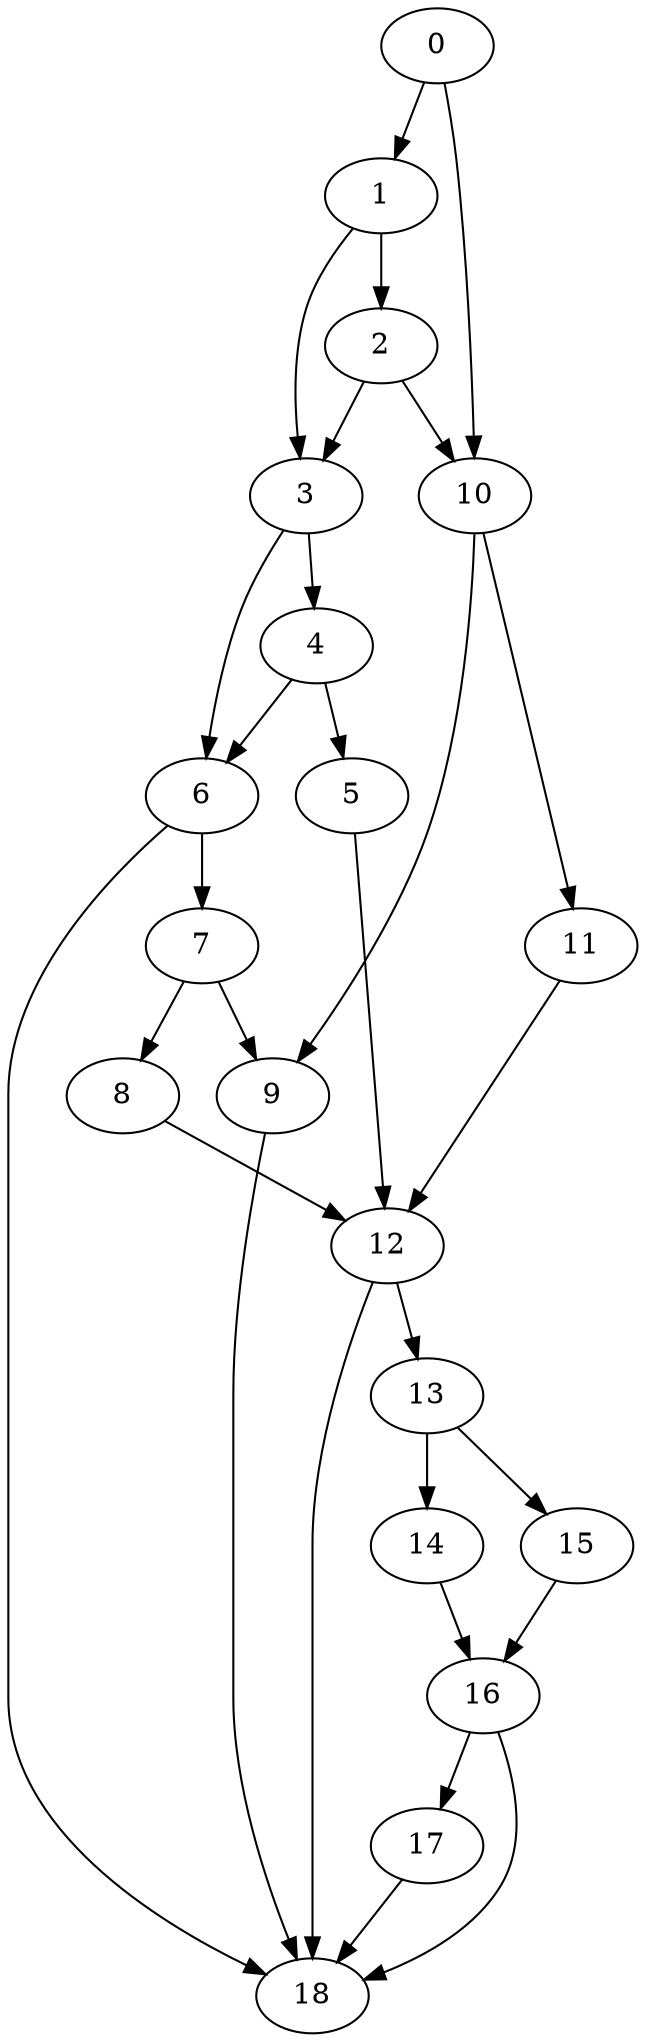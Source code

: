 digraph {
	0
	1
	2
	3
	4
	5
	6
	7
	8
	9
	10
	11
	12
	13
	14
	15
	16
	17
	18
	3 -> 4
	6 -> 7
	5 -> 12
	8 -> 12
	11 -> 12
	12 -> 13
	13 -> 14
	13 -> 15
	14 -> 16
	15 -> 16
	16 -> 17
	0 -> 1
	1 -> 2
	2 -> 3
	1 -> 3
	4 -> 5
	6 -> 18
	9 -> 18
	12 -> 18
	16 -> 18
	17 -> 18
	3 -> 6
	4 -> 6
	7 -> 8
	10 -> 9
	7 -> 9
	0 -> 10
	2 -> 10
	10 -> 11
}
